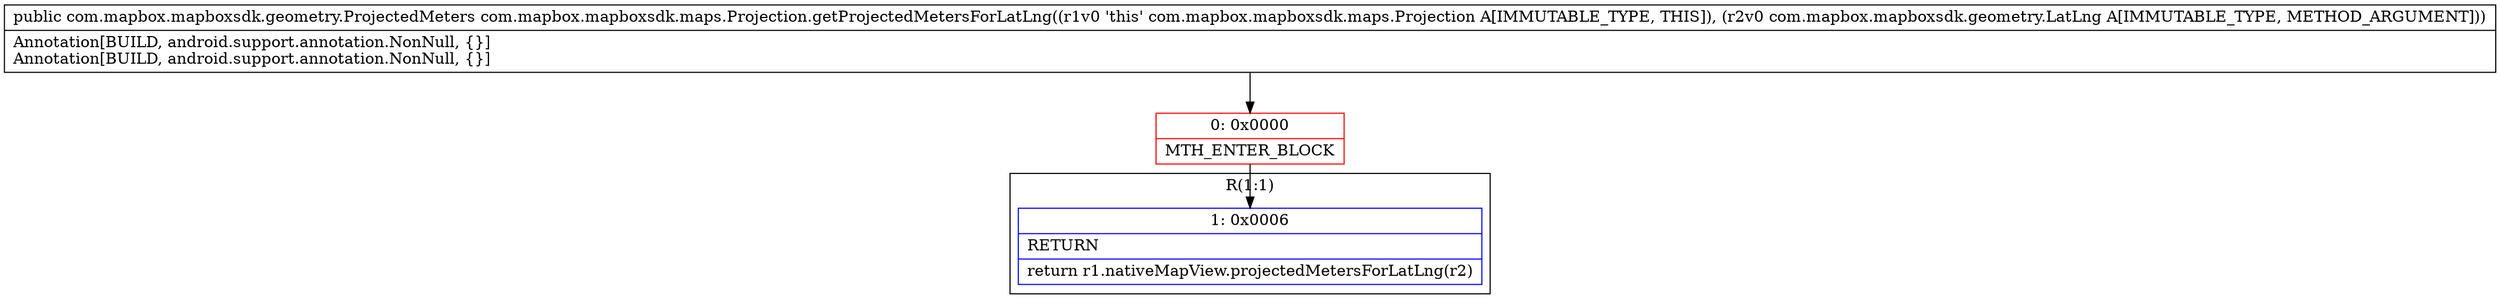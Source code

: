 digraph "CFG forcom.mapbox.mapboxsdk.maps.Projection.getProjectedMetersForLatLng(Lcom\/mapbox\/mapboxsdk\/geometry\/LatLng;)Lcom\/mapbox\/mapboxsdk\/geometry\/ProjectedMeters;" {
subgraph cluster_Region_159536948 {
label = "R(1:1)";
node [shape=record,color=blue];
Node_1 [shape=record,label="{1\:\ 0x0006|RETURN\l|return r1.nativeMapView.projectedMetersForLatLng(r2)\l}"];
}
Node_0 [shape=record,color=red,label="{0\:\ 0x0000|MTH_ENTER_BLOCK\l}"];
MethodNode[shape=record,label="{public com.mapbox.mapboxsdk.geometry.ProjectedMeters com.mapbox.mapboxsdk.maps.Projection.getProjectedMetersForLatLng((r1v0 'this' com.mapbox.mapboxsdk.maps.Projection A[IMMUTABLE_TYPE, THIS]), (r2v0 com.mapbox.mapboxsdk.geometry.LatLng A[IMMUTABLE_TYPE, METHOD_ARGUMENT]))  | Annotation[BUILD, android.support.annotation.NonNull, \{\}]\lAnnotation[BUILD, android.support.annotation.NonNull, \{\}]\l}"];
MethodNode -> Node_0;
Node_0 -> Node_1;
}

